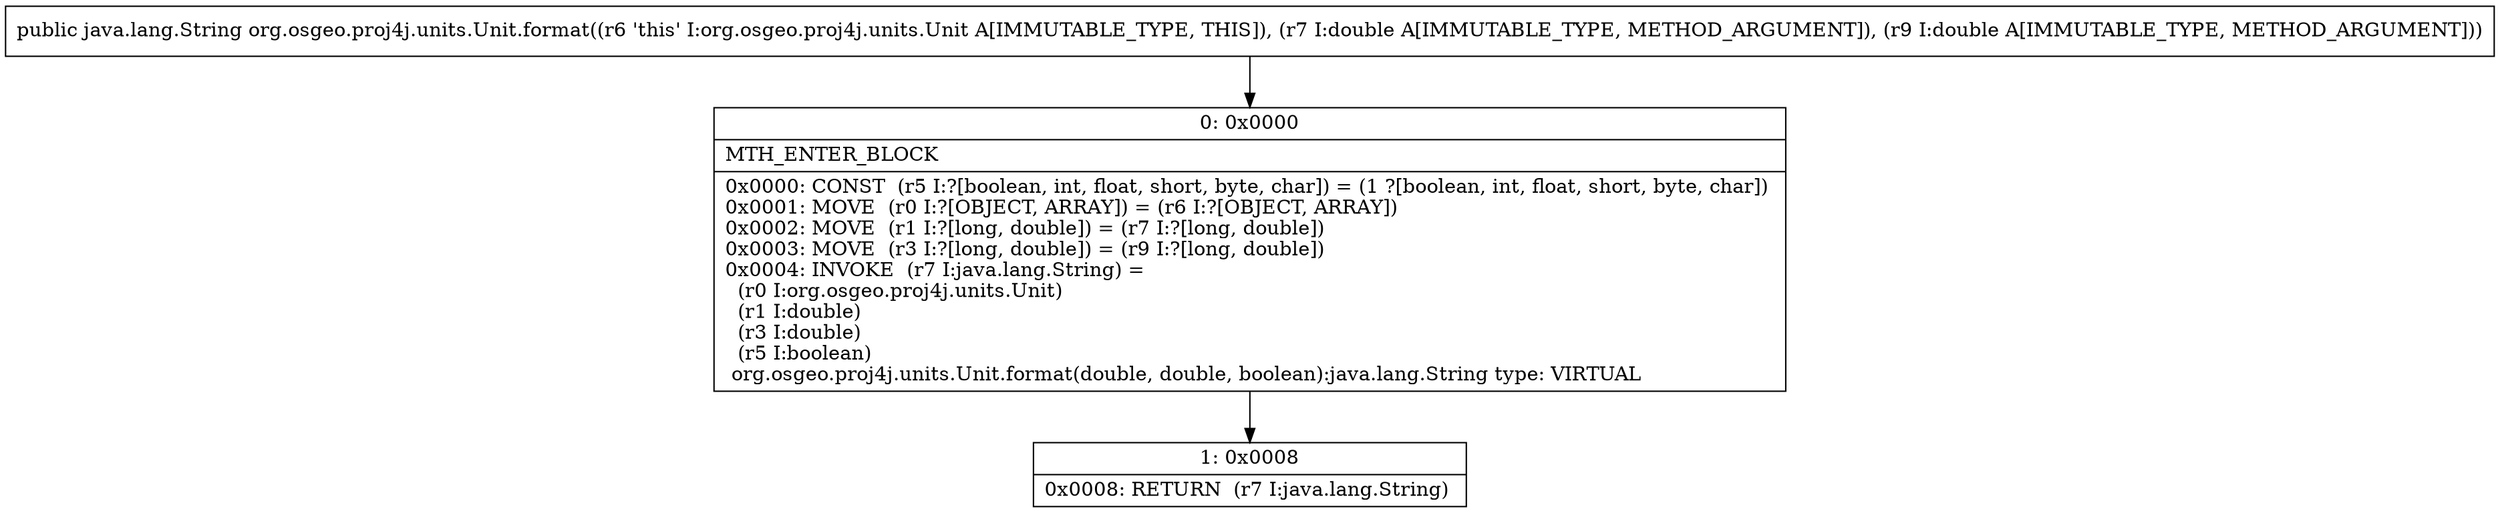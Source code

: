 digraph "CFG fororg.osgeo.proj4j.units.Unit.format(DD)Ljava\/lang\/String;" {
Node_0 [shape=record,label="{0\:\ 0x0000|MTH_ENTER_BLOCK\l|0x0000: CONST  (r5 I:?[boolean, int, float, short, byte, char]) = (1 ?[boolean, int, float, short, byte, char]) \l0x0001: MOVE  (r0 I:?[OBJECT, ARRAY]) = (r6 I:?[OBJECT, ARRAY]) \l0x0002: MOVE  (r1 I:?[long, double]) = (r7 I:?[long, double]) \l0x0003: MOVE  (r3 I:?[long, double]) = (r9 I:?[long, double]) \l0x0004: INVOKE  (r7 I:java.lang.String) = \l  (r0 I:org.osgeo.proj4j.units.Unit)\l  (r1 I:double)\l  (r3 I:double)\l  (r5 I:boolean)\l org.osgeo.proj4j.units.Unit.format(double, double, boolean):java.lang.String type: VIRTUAL \l}"];
Node_1 [shape=record,label="{1\:\ 0x0008|0x0008: RETURN  (r7 I:java.lang.String) \l}"];
MethodNode[shape=record,label="{public java.lang.String org.osgeo.proj4j.units.Unit.format((r6 'this' I:org.osgeo.proj4j.units.Unit A[IMMUTABLE_TYPE, THIS]), (r7 I:double A[IMMUTABLE_TYPE, METHOD_ARGUMENT]), (r9 I:double A[IMMUTABLE_TYPE, METHOD_ARGUMENT])) }"];
MethodNode -> Node_0;
Node_0 -> Node_1;
}

